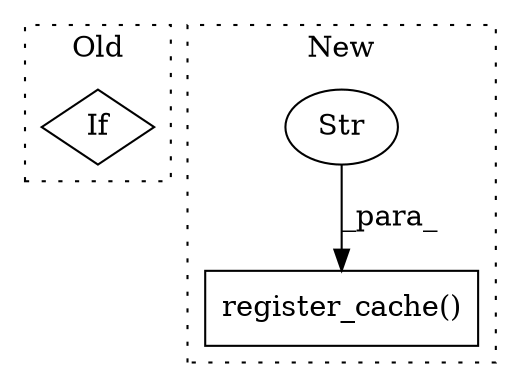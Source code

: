 digraph G {
subgraph cluster0 {
1 [label="If" a="96" s="4016" l="3" shape="diamond"];
label = "Old";
style="dotted";
}
subgraph cluster1 {
2 [label="register_cache()" a="75" s="4877,4905" l="20,1" shape="box"];
3 [label="Str" a="66" s="4897" l="4" shape="ellipse"];
label = "New";
style="dotted";
}
3 -> 2 [label="_para_"];
}